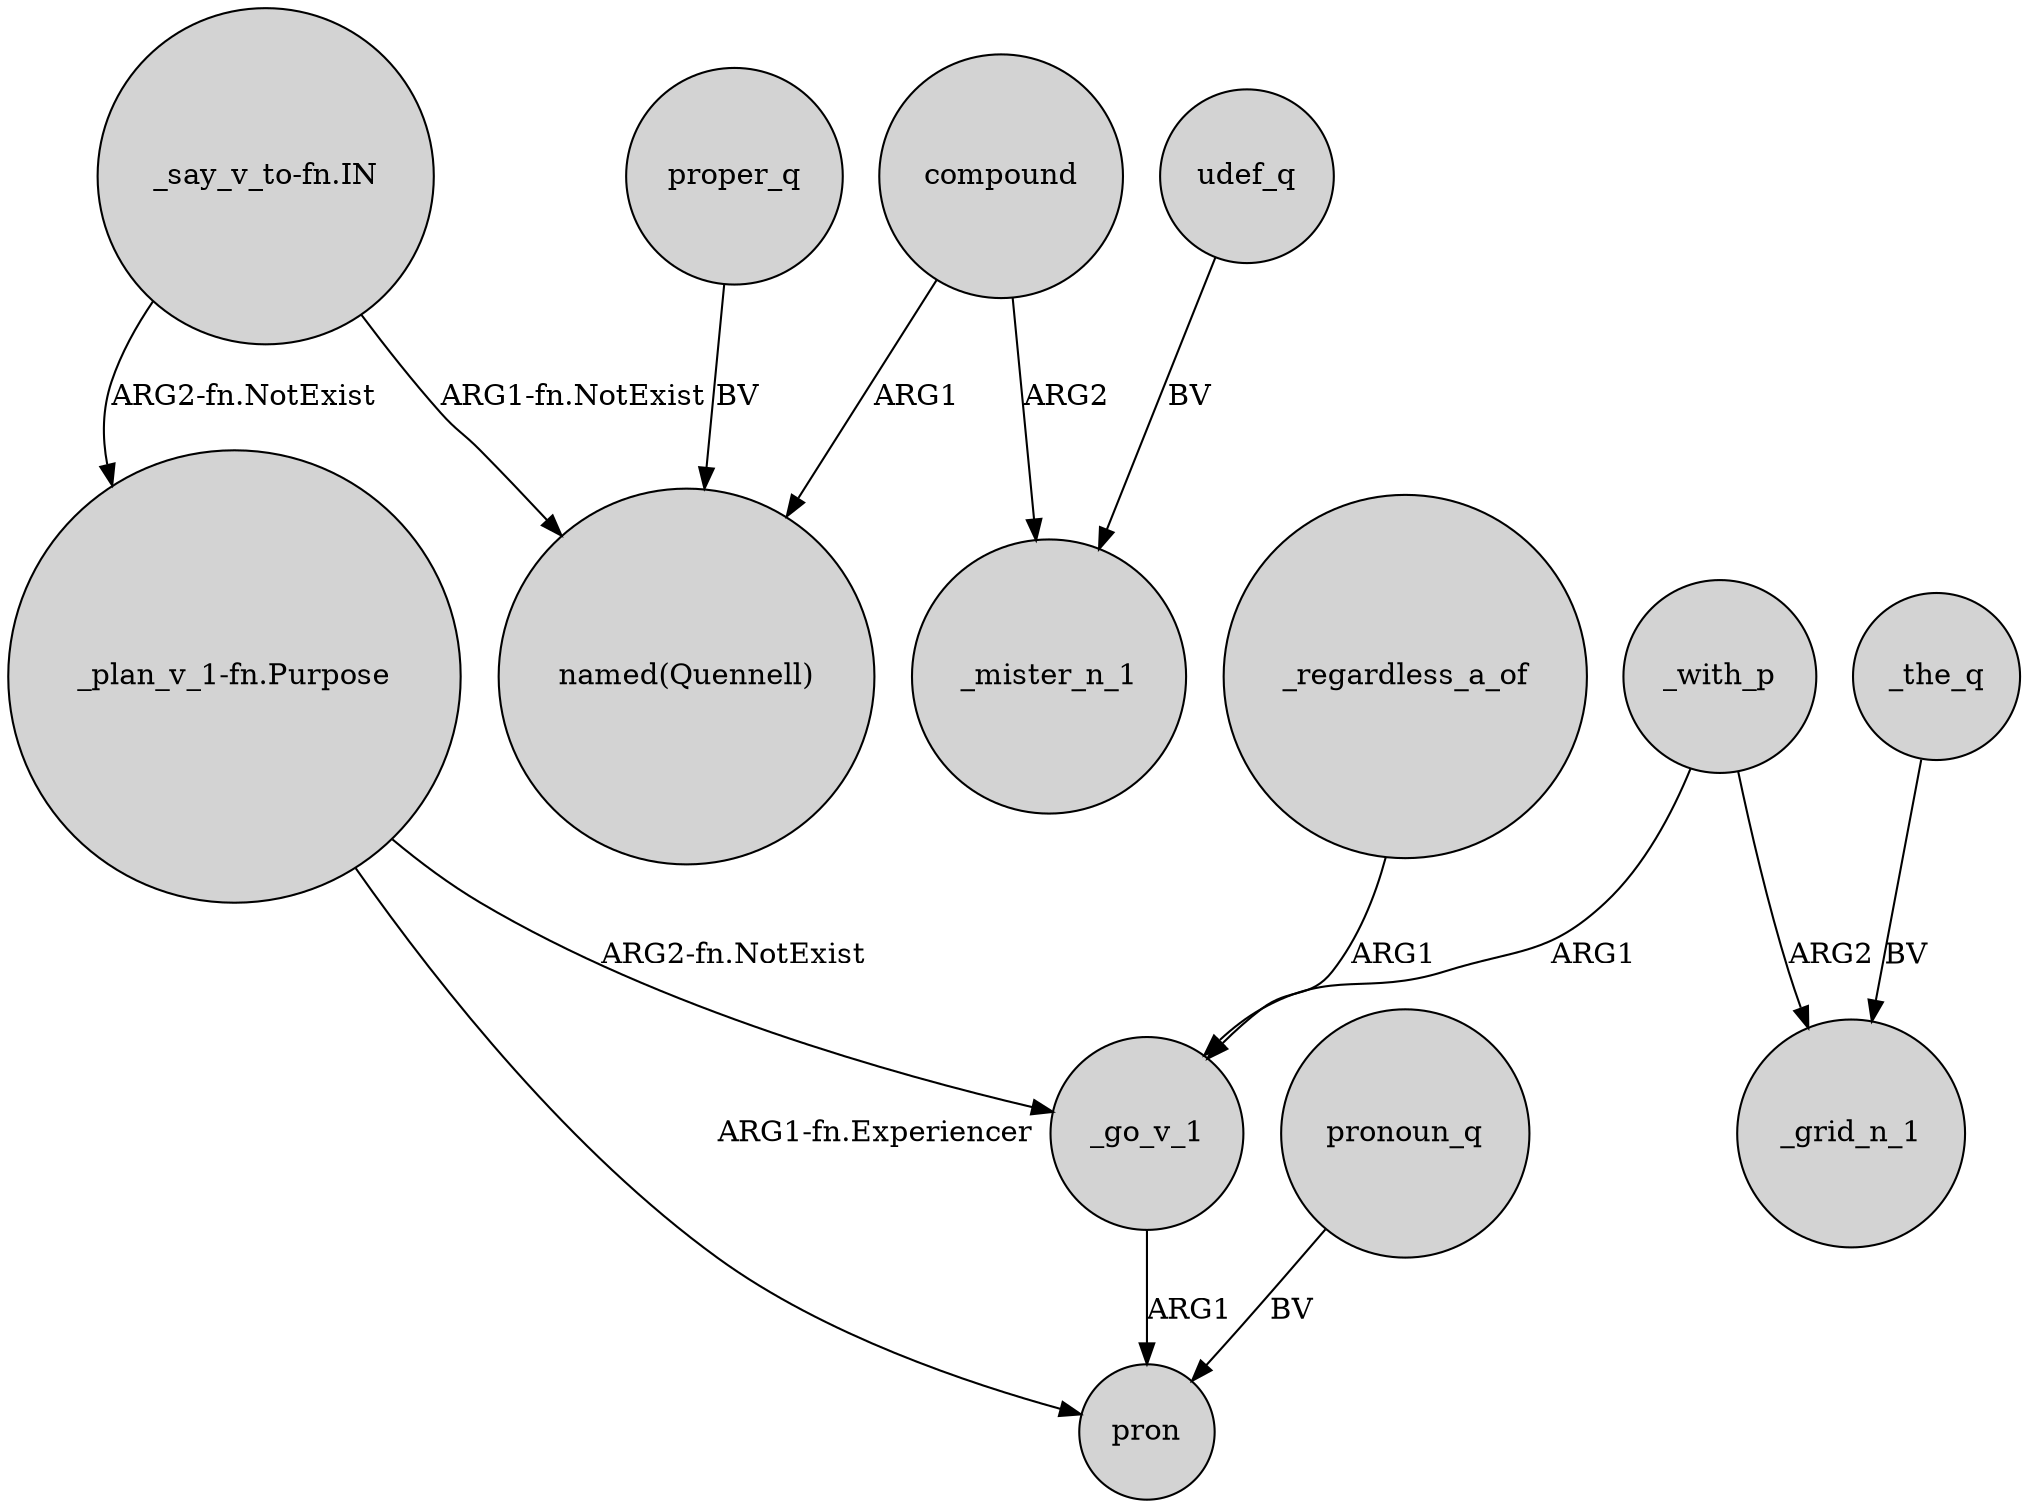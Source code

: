 digraph {
	node [shape=circle style=filled]
	"_say_v_to-fn.IN" -> "named(Quennell)" [label="ARG1-fn.NotExist"]
	udef_q -> _mister_n_1 [label=BV]
	_with_p -> _grid_n_1 [label=ARG2]
	compound -> "named(Quennell)" [label=ARG1]
	_regardless_a_of -> _go_v_1 [label=ARG1]
	_with_p -> _go_v_1 [label=ARG1]
	_the_q -> _grid_n_1 [label=BV]
	"_say_v_to-fn.IN" -> "_plan_v_1-fn.Purpose" [label="ARG2-fn.NotExist"]
	proper_q -> "named(Quennell)" [label=BV]
	"_plan_v_1-fn.Purpose" -> _go_v_1 [label="ARG2-fn.NotExist"]
	compound -> _mister_n_1 [label=ARG2]
	"_plan_v_1-fn.Purpose" -> pron [label="ARG1-fn.Experiencer"]
	_go_v_1 -> pron [label=ARG1]
	pronoun_q -> pron [label=BV]
}

